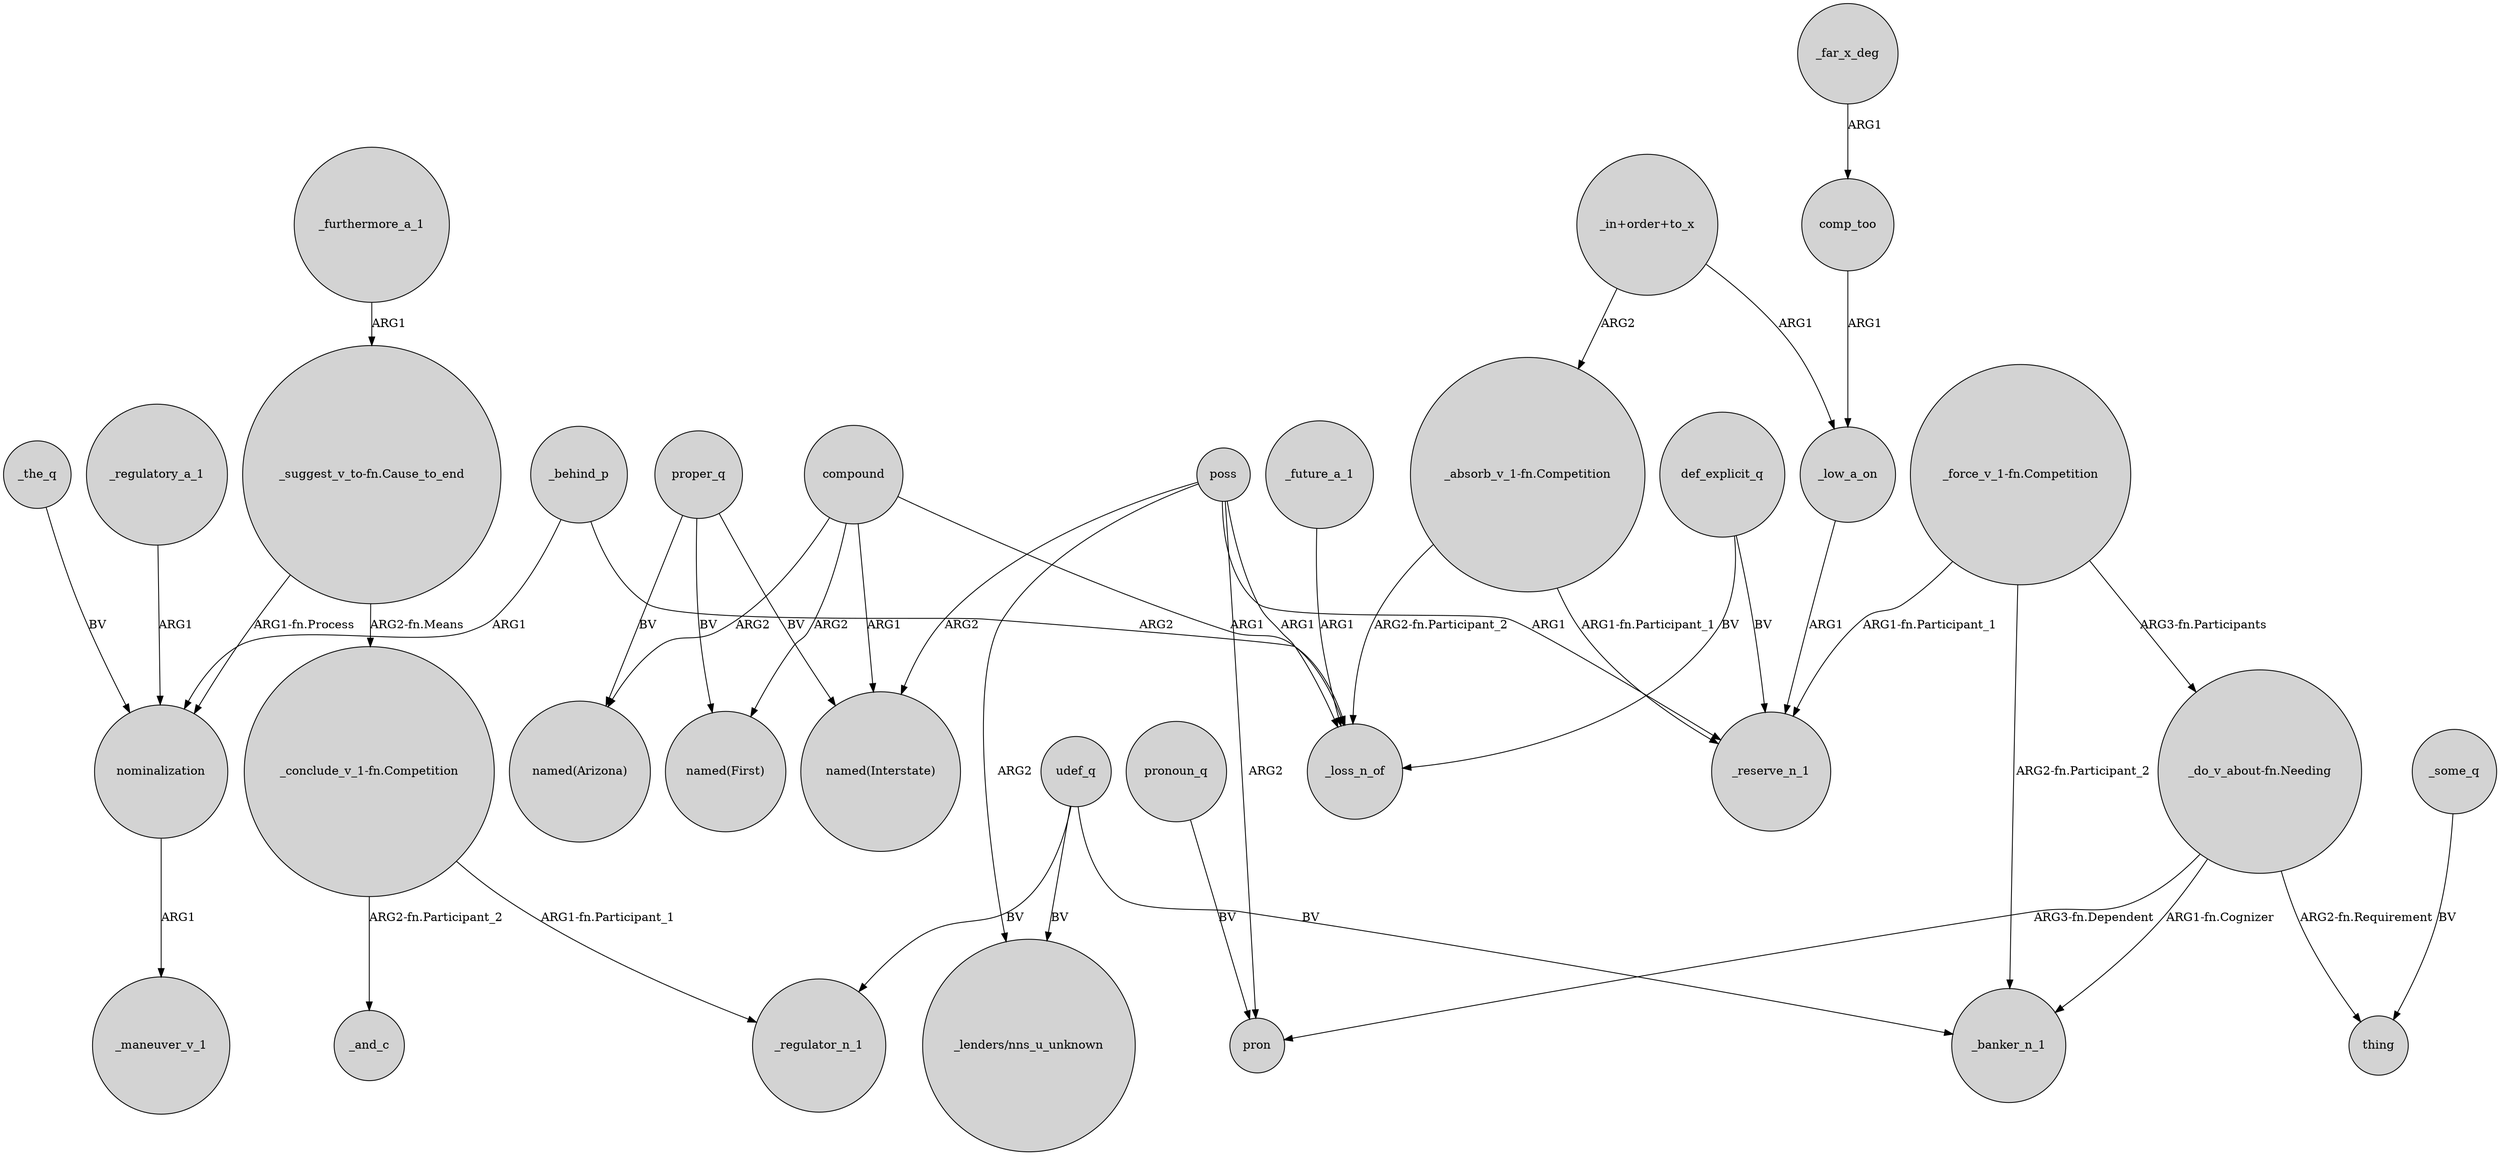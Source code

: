 digraph {
	node [shape=circle style=filled]
	_the_q -> nominalization [label=BV]
	proper_q -> "named(Interstate)" [label=BV]
	compound -> "named(Interstate)" [label=ARG1]
	"_absorb_v_1-fn.Competition" -> _loss_n_of [label="ARG2-fn.Participant_2"]
	udef_q -> _regulator_n_1 [label=BV]
	proper_q -> "named(Arizona)" [label=BV]
	"_do_v_about-fn.Needing" -> pron [label="ARG3-fn.Dependent"]
	"_suggest_v_to-fn.Cause_to_end" -> "_conclude_v_1-fn.Competition" [label="ARG2-fn.Means"]
	def_explicit_q -> _loss_n_of [label=BV]
	"_force_v_1-fn.Competition" -> _banker_n_1 [label="ARG2-fn.Participant_2"]
	proper_q -> "named(First)" [label=BV]
	_far_x_deg -> comp_too [label=ARG1]
	comp_too -> _low_a_on [label=ARG1]
	"_suggest_v_to-fn.Cause_to_end" -> nominalization [label="ARG1-fn.Process"]
	"_do_v_about-fn.Needing" -> thing [label="ARG2-fn.Requirement"]
	"_absorb_v_1-fn.Competition" -> _reserve_n_1 [label="ARG1-fn.Participant_1"]
	_some_q -> thing [label=BV]
	"_in+order+to_x" -> "_absorb_v_1-fn.Competition" [label=ARG2]
	nominalization -> _maneuver_v_1 [label=ARG1]
	"_force_v_1-fn.Competition" -> _reserve_n_1 [label="ARG1-fn.Participant_1"]
	_future_a_1 -> _loss_n_of [label=ARG1]
	pronoun_q -> pron [label=BV]
	compound -> "named(First)" [label=ARG2]
	poss -> pron [label=ARG2]
	compound -> _loss_n_of [label=ARG1]
	def_explicit_q -> _reserve_n_1 [label=BV]
	_behind_p -> _loss_n_of [label=ARG2]
	_regulatory_a_1 -> nominalization [label=ARG1]
	_furthermore_a_1 -> "_suggest_v_to-fn.Cause_to_end" [label=ARG1]
	compound -> "named(Arizona)" [label=ARG2]
	"_do_v_about-fn.Needing" -> _banker_n_1 [label="ARG1-fn.Cognizer"]
	poss -> "named(Interstate)" [label=ARG2]
	"_conclude_v_1-fn.Competition" -> _and_c [label="ARG2-fn.Participant_2"]
	"_conclude_v_1-fn.Competition" -> _regulator_n_1 [label="ARG1-fn.Participant_1"]
	poss -> _reserve_n_1 [label=ARG1]
	"_in+order+to_x" -> _low_a_on [label=ARG1]
	_low_a_on -> _reserve_n_1 [label=ARG1]
	poss -> "_lenders/nns_u_unknown" [label=ARG2]
	udef_q -> _banker_n_1 [label=BV]
	"_force_v_1-fn.Competition" -> "_do_v_about-fn.Needing" [label="ARG3-fn.Participants"]
	poss -> _loss_n_of [label=ARG1]
	_behind_p -> nominalization [label=ARG1]
	udef_q -> "_lenders/nns_u_unknown" [label=BV]
}
